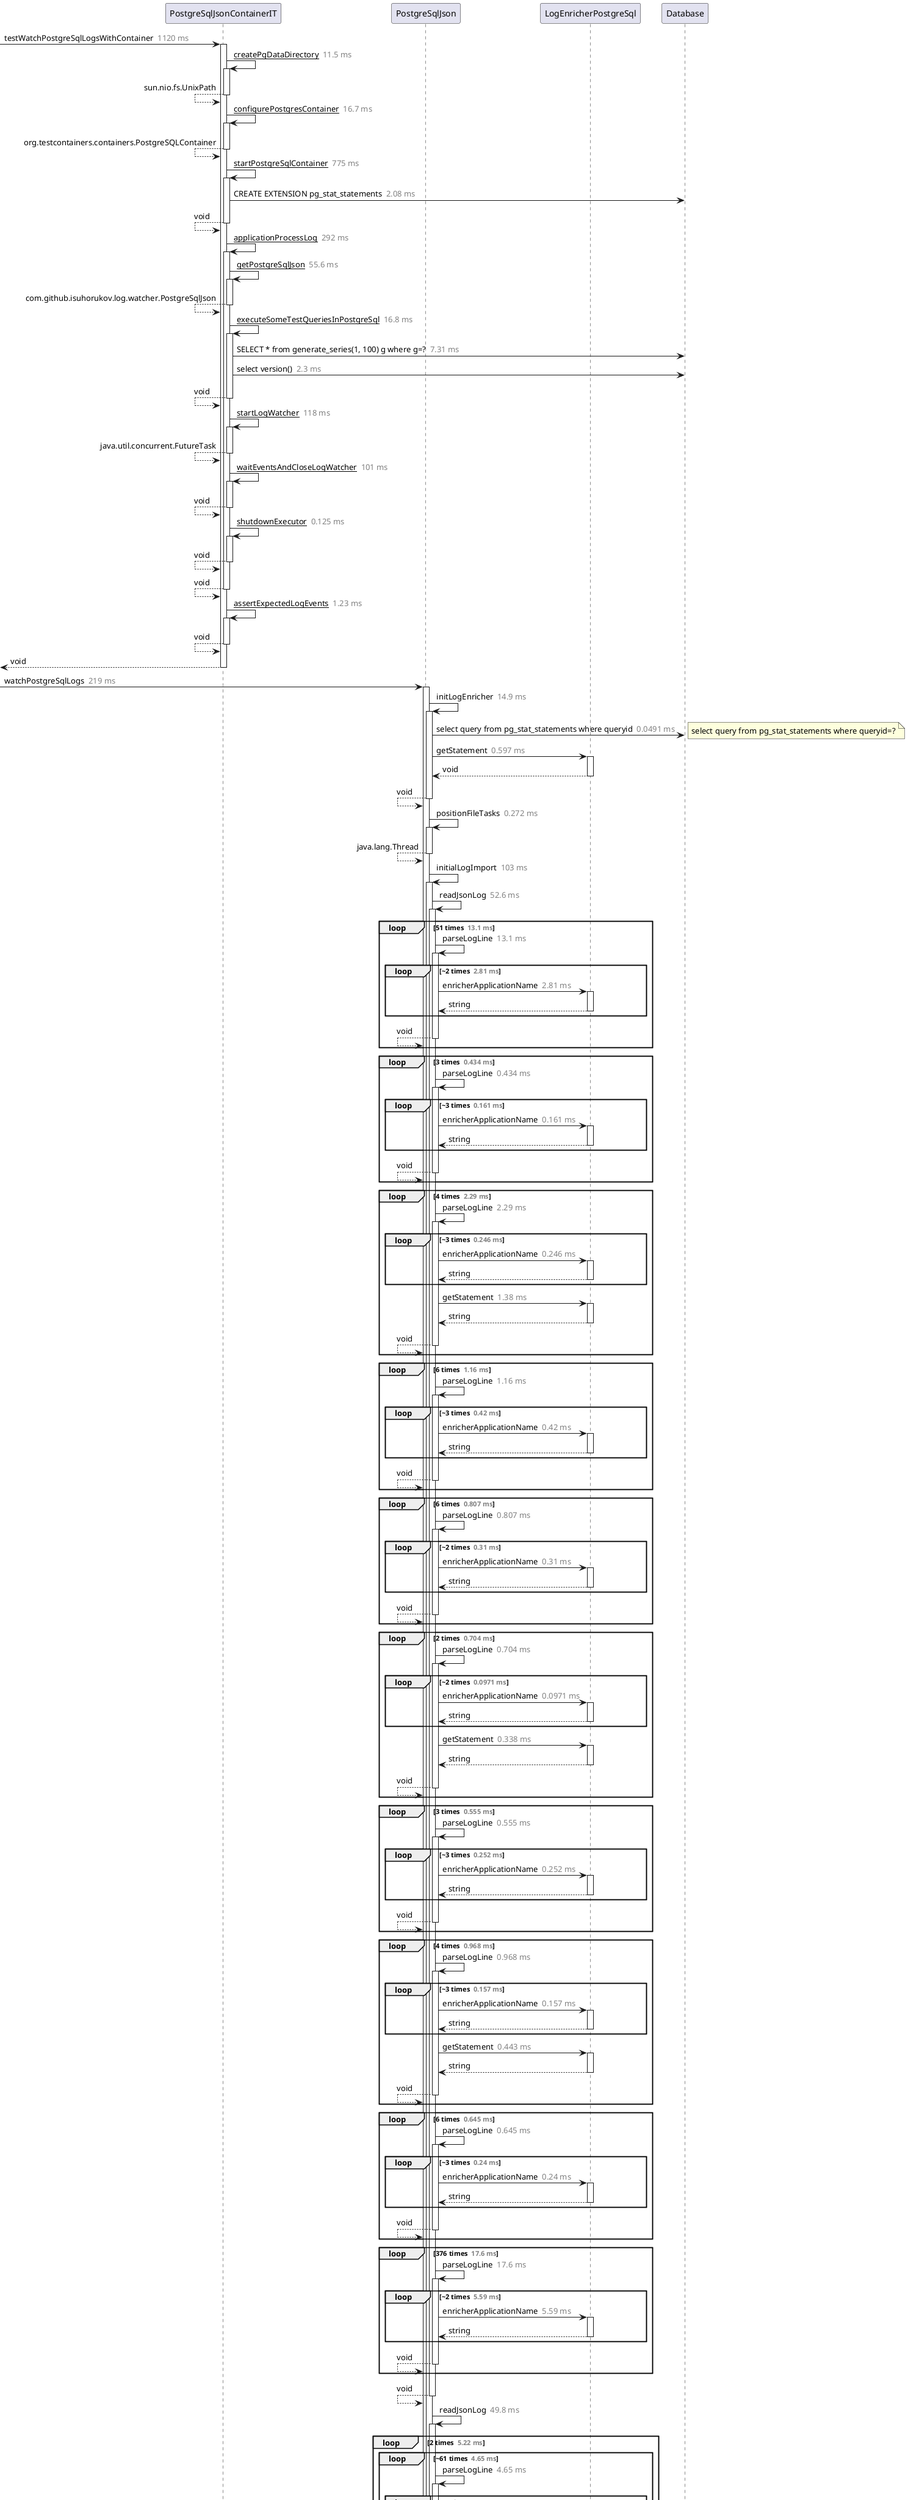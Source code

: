@startuml

participant PostgreSqlJsonContainerIT as "PostgreSqlJsonContainerIT"
participant PostgreSqlJson as "PostgreSqlJson"
participant LogEnricherPostgreSql as "LogEnricherPostgreSql"
participant Database as "Database"
  [->PostgreSqlJsonContainerIT: testWatchPostgreSqlLogsWithContainer <color:gray> 1120 ms</color>
  activate PostgreSqlJsonContainerIT
    PostgreSqlJsonContainerIT->PostgreSqlJsonContainerIT: <u>createPgDataDirectory</u> <color:gray> 11.5 ms</color>
    activate PostgreSqlJsonContainerIT
    PostgreSqlJsonContainerIT<--PostgreSqlJsonContainerIT: sun.nio.fs.UnixPath
    deactivate PostgreSqlJsonContainerIT
    PostgreSqlJsonContainerIT->PostgreSqlJsonContainerIT: <u>configurePostgresContainer</u> <color:gray> 16.7 ms</color>
    activate PostgreSqlJsonContainerIT
    PostgreSqlJsonContainerIT<--PostgreSqlJsonContainerIT: org.testcontainers.containers.PostgreSQLContainer
    deactivate PostgreSqlJsonContainerIT
    PostgreSqlJsonContainerIT->PostgreSqlJsonContainerIT: <u>startPostgreSqlContainer</u> <color:gray> 775 ms</color>
    activate PostgreSqlJsonContainerIT
      PostgreSqlJsonContainerIT->Database: CREATE EXTENSION pg_stat_statements <color:gray> 2.08 ms</color>
    PostgreSqlJsonContainerIT<--PostgreSqlJsonContainerIT: void
    deactivate PostgreSqlJsonContainerIT
    PostgreSqlJsonContainerIT->PostgreSqlJsonContainerIT: <u>applicationProcessLog</u> <color:gray> 292 ms</color>
    activate PostgreSqlJsonContainerIT
      PostgreSqlJsonContainerIT->PostgreSqlJsonContainerIT: <u>getPostgreSqlJson</u> <color:gray> 55.6 ms</color>
      activate PostgreSqlJsonContainerIT
      PostgreSqlJsonContainerIT<--PostgreSqlJsonContainerIT: com.github.isuhorukov.log.watcher.PostgreSqlJson
      deactivate PostgreSqlJsonContainerIT
      PostgreSqlJsonContainerIT->PostgreSqlJsonContainerIT: <u>executeSomeTestQueriesInPostgreSql</u> <color:gray> 16.8 ms</color>
      activate PostgreSqlJsonContainerIT
        PostgreSqlJsonContainerIT->Database: SELECT * from generate_series(1, 100) g where g=? <color:gray> 7.31 ms</color>
        PostgreSqlJsonContainerIT->Database: select version() <color:gray> 2.3 ms</color>
      PostgreSqlJsonContainerIT<--PostgreSqlJsonContainerIT: void
      deactivate PostgreSqlJsonContainerIT
      PostgreSqlJsonContainerIT->PostgreSqlJsonContainerIT: <u>startLogWatcher</u> <color:gray> 118 ms</color>
      activate PostgreSqlJsonContainerIT
      PostgreSqlJsonContainerIT<--PostgreSqlJsonContainerIT: java.util.concurrent.FutureTask
      deactivate PostgreSqlJsonContainerIT
      PostgreSqlJsonContainerIT->PostgreSqlJsonContainerIT: <u>waitEventsAndCloseLogWatcher</u> <color:gray> 101 ms</color>
      activate PostgreSqlJsonContainerIT
      PostgreSqlJsonContainerIT<--PostgreSqlJsonContainerIT: void
      deactivate PostgreSqlJsonContainerIT
      PostgreSqlJsonContainerIT->PostgreSqlJsonContainerIT: <u>shutdownExecutor</u> <color:gray> 0.125 ms</color>
      activate PostgreSqlJsonContainerIT
      PostgreSqlJsonContainerIT<--PostgreSqlJsonContainerIT: void
      deactivate PostgreSqlJsonContainerIT
    PostgreSqlJsonContainerIT<--PostgreSqlJsonContainerIT: void
    deactivate PostgreSqlJsonContainerIT
    PostgreSqlJsonContainerIT->PostgreSqlJsonContainerIT: <u>assertExpectedLogEvents</u> <color:gray> 1.23 ms</color>
    activate PostgreSqlJsonContainerIT
    PostgreSqlJsonContainerIT<--PostgreSqlJsonContainerIT: void
    deactivate PostgreSqlJsonContainerIT
  [<--PostgreSqlJsonContainerIT: void
  deactivate PostgreSqlJsonContainerIT
  [->PostgreSqlJson: watchPostgreSqlLogs <color:gray> 219 ms</color>
  activate PostgreSqlJson
    PostgreSqlJson->PostgreSqlJson: initLogEnricher <color:gray> 14.9 ms</color>
    activate PostgreSqlJson
      PostgreSqlJson->Database: select query from pg_stat_statements where queryid <color:gray> 0.0491 ms</color>
      Note right
select query from pg_stat_statements where queryid=?
      End note
      PostgreSqlJson->LogEnricherPostgreSql: getStatement <color:gray> 0.597 ms</color>
      activate LogEnricherPostgreSql
      PostgreSqlJson<--LogEnricherPostgreSql: void
      deactivate LogEnricherPostgreSql
    PostgreSqlJson<--PostgreSqlJson: void
    deactivate PostgreSqlJson
    PostgreSqlJson->PostgreSqlJson: positionFileTasks <color:gray> 0.272 ms</color>
    activate PostgreSqlJson
    PostgreSqlJson<--PostgreSqlJson: java.lang.Thread
    deactivate PostgreSqlJson
    PostgreSqlJson->PostgreSqlJson: initialLogImport <color:gray> 103 ms</color>
    activate PostgreSqlJson
      PostgreSqlJson->PostgreSqlJson: readJsonLog <color:gray> 52.6 ms</color>
      activate PostgreSqlJson
        Loop 51 times <color:gray> 13.1 ms</color>
          PostgreSqlJson->PostgreSqlJson: parseLogLine <color:gray> 13.1 ms</color>
          activate PostgreSqlJson
            Loop ~2 times <color:gray> 2.81 ms</color>
              PostgreSqlJson->LogEnricherPostgreSql: enricherApplicationName <color:gray> 2.81 ms</color>
              activate LogEnricherPostgreSql
              PostgreSqlJson<--LogEnricherPostgreSql: string
              deactivate LogEnricherPostgreSql
            End
          PostgreSqlJson<--PostgreSqlJson: void
          deactivate PostgreSqlJson
        End
        Loop 3 times <color:gray> 0.434 ms</color>
          PostgreSqlJson->PostgreSqlJson: parseLogLine <color:gray> 0.434 ms</color>
          activate PostgreSqlJson
            Loop ~3 times <color:gray> 0.161 ms</color>
              PostgreSqlJson->LogEnricherPostgreSql: enricherApplicationName <color:gray> 0.161 ms</color>
              activate LogEnricherPostgreSql
              PostgreSqlJson<--LogEnricherPostgreSql: string
              deactivate LogEnricherPostgreSql
            End
          PostgreSqlJson<--PostgreSqlJson: void
          deactivate PostgreSqlJson
        End
        Loop 4 times <color:gray> 2.29 ms</color>
          PostgreSqlJson->PostgreSqlJson: parseLogLine <color:gray> 2.29 ms</color>
          activate PostgreSqlJson
            Loop ~3 times <color:gray> 0.246 ms</color>
              PostgreSqlJson->LogEnricherPostgreSql: enricherApplicationName <color:gray> 0.246 ms</color>
              activate LogEnricherPostgreSql
              PostgreSqlJson<--LogEnricherPostgreSql: string
              deactivate LogEnricherPostgreSql
            End
            PostgreSqlJson->LogEnricherPostgreSql: getStatement <color:gray> 1.38 ms</color>
            activate LogEnricherPostgreSql
            PostgreSqlJson<--LogEnricherPostgreSql: string
            deactivate LogEnricherPostgreSql
          PostgreSqlJson<--PostgreSqlJson: void
          deactivate PostgreSqlJson
        End
        Loop 6 times <color:gray> 1.16 ms</color>
          PostgreSqlJson->PostgreSqlJson: parseLogLine <color:gray> 1.16 ms</color>
          activate PostgreSqlJson
            Loop ~3 times <color:gray> 0.42 ms</color>
              PostgreSqlJson->LogEnricherPostgreSql: enricherApplicationName <color:gray> 0.42 ms</color>
              activate LogEnricherPostgreSql
              PostgreSqlJson<--LogEnricherPostgreSql: string
              deactivate LogEnricherPostgreSql
            End
          PostgreSqlJson<--PostgreSqlJson: void
          deactivate PostgreSqlJson
        End
        Loop 6 times <color:gray> 0.807 ms</color>
          PostgreSqlJson->PostgreSqlJson: parseLogLine <color:gray> 0.807 ms</color>
          activate PostgreSqlJson
            Loop ~2 times <color:gray> 0.31 ms</color>
              PostgreSqlJson->LogEnricherPostgreSql: enricherApplicationName <color:gray> 0.31 ms</color>
              activate LogEnricherPostgreSql
              PostgreSqlJson<--LogEnricherPostgreSql: string
              deactivate LogEnricherPostgreSql
            End
          PostgreSqlJson<--PostgreSqlJson: void
          deactivate PostgreSqlJson
        End
        Loop 2 times <color:gray> 0.704 ms</color>
          PostgreSqlJson->PostgreSqlJson: parseLogLine <color:gray> 0.704 ms</color>
          activate PostgreSqlJson
            Loop ~2 times <color:gray> 0.0971 ms</color>
              PostgreSqlJson->LogEnricherPostgreSql: enricherApplicationName <color:gray> 0.0971 ms</color>
              activate LogEnricherPostgreSql
              PostgreSqlJson<--LogEnricherPostgreSql: string
              deactivate LogEnricherPostgreSql
            End
            PostgreSqlJson->LogEnricherPostgreSql: getStatement <color:gray> 0.338 ms</color>
            activate LogEnricherPostgreSql
            PostgreSqlJson<--LogEnricherPostgreSql: string
            deactivate LogEnricherPostgreSql
          PostgreSqlJson<--PostgreSqlJson: void
          deactivate PostgreSqlJson
        End
        Loop 3 times <color:gray> 0.555 ms</color>
          PostgreSqlJson->PostgreSqlJson: parseLogLine <color:gray> 0.555 ms</color>
          activate PostgreSqlJson
            Loop ~3 times <color:gray> 0.252 ms</color>
              PostgreSqlJson->LogEnricherPostgreSql: enricherApplicationName <color:gray> 0.252 ms</color>
              activate LogEnricherPostgreSql
              PostgreSqlJson<--LogEnricherPostgreSql: string
              deactivate LogEnricherPostgreSql
            End
          PostgreSqlJson<--PostgreSqlJson: void
          deactivate PostgreSqlJson
        End
        Loop 4 times <color:gray> 0.968 ms</color>
          PostgreSqlJson->PostgreSqlJson: parseLogLine <color:gray> 0.968 ms</color>
          activate PostgreSqlJson
            Loop ~3 times <color:gray> 0.157 ms</color>
              PostgreSqlJson->LogEnricherPostgreSql: enricherApplicationName <color:gray> 0.157 ms</color>
              activate LogEnricherPostgreSql
              PostgreSqlJson<--LogEnricherPostgreSql: string
              deactivate LogEnricherPostgreSql
            End
            PostgreSqlJson->LogEnricherPostgreSql: getStatement <color:gray> 0.443 ms</color>
            activate LogEnricherPostgreSql
            PostgreSqlJson<--LogEnricherPostgreSql: string
            deactivate LogEnricherPostgreSql
          PostgreSqlJson<--PostgreSqlJson: void
          deactivate PostgreSqlJson
        End
        Loop 6 times <color:gray> 0.645 ms</color>
          PostgreSqlJson->PostgreSqlJson: parseLogLine <color:gray> 0.645 ms</color>
          activate PostgreSqlJson
            Loop ~3 times <color:gray> 0.24 ms</color>
              PostgreSqlJson->LogEnricherPostgreSql: enricherApplicationName <color:gray> 0.24 ms</color>
              activate LogEnricherPostgreSql
              PostgreSqlJson<--LogEnricherPostgreSql: string
              deactivate LogEnricherPostgreSql
            End
          PostgreSqlJson<--PostgreSqlJson: void
          deactivate PostgreSqlJson
        End
        Loop 376 times <color:gray> 17.6 ms</color>
          PostgreSqlJson->PostgreSqlJson: parseLogLine <color:gray> 17.6 ms</color>
          activate PostgreSqlJson
            Loop ~2 times <color:gray> 5.59 ms</color>
              PostgreSqlJson->LogEnricherPostgreSql: enricherApplicationName <color:gray> 5.59 ms</color>
              activate LogEnricherPostgreSql
              PostgreSqlJson<--LogEnricherPostgreSql: string
              deactivate LogEnricherPostgreSql
            End
          PostgreSqlJson<--PostgreSqlJson: void
          deactivate PostgreSqlJson
        End
      PostgreSqlJson<--PostgreSqlJson: void
      deactivate PostgreSqlJson
      PostgreSqlJson->PostgreSqlJson: readJsonLog <color:gray> 49.8 ms</color>
      activate PostgreSqlJson
        Loop 2 times <color:gray> 5.22 ms</color>
          Loop ~61 times <color:gray> 4.65 ms</color>
            PostgreSqlJson->PostgreSqlJson: parseLogLine <color:gray> 4.65 ms</color>
            activate PostgreSqlJson
              Loop ~2 times <color:gray> 2.51 ms</color>
                PostgreSqlJson->LogEnricherPostgreSql: enricherApplicationName <color:gray> 2.51 ms</color>
                activate LogEnricherPostgreSql
                PostgreSqlJson<--LogEnricherPostgreSql: string
                deactivate LogEnricherPostgreSql
              End
            PostgreSqlJson<--PostgreSqlJson: void
            deactivate PostgreSqlJson
          End
          Loop ~2 times <color:gray> 0.566 ms</color>
            PostgreSqlJson->PostgreSqlJson: parseLogLine <color:gray> 0.566 ms</color>
            activate PostgreSqlJson
              Loop ~2 times <color:gray> 0.0473 ms</color>
                PostgreSqlJson->LogEnricherPostgreSql: enricherApplicationName <color:gray> 0.0473 ms</color>
                activate LogEnricherPostgreSql
                PostgreSqlJson<--LogEnricherPostgreSql: string
                deactivate LogEnricherPostgreSql
              End
              PostgreSqlJson->LogEnricherPostgreSql: getStatement <color:gray> 0.343 ms</color>
              activate LogEnricherPostgreSql
              PostgreSqlJson<--LogEnricherPostgreSql: string
              deactivate LogEnricherPostgreSql
            PostgreSqlJson<--PostgreSqlJson: void
            deactivate PostgreSqlJson
          End
        End
        Loop 2 times <color:gray> 0.0903 ms</color>
          PostgreSqlJson->PostgreSqlJson: parseLogLine <color:gray> 0.0903 ms</color>
          activate PostgreSqlJson
            Loop ~2 times <color:gray> 0.0309 ms</color>
              PostgreSqlJson->LogEnricherPostgreSql: enricherApplicationName <color:gray> 0.0309 ms</color>
              activate LogEnricherPostgreSql
              PostgreSqlJson<--LogEnricherPostgreSql: string
              deactivate LogEnricherPostgreSql
            End
          PostgreSqlJson<--PostgreSqlJson: void
          deactivate PostgreSqlJson
        End
        Loop 2 times <color:gray> 1.75 ms</color>
          Loop ~4 times <color:gray> 0.291 ms</color>
            PostgreSqlJson->PostgreSqlJson: parseLogLine <color:gray> 0.291 ms</color>
            activate PostgreSqlJson
              Loop ~3 times <color:gray> 0.104 ms</color>
                PostgreSqlJson->LogEnricherPostgreSql: enricherApplicationName <color:gray> 0.104 ms</color>
                activate LogEnricherPostgreSql
                PostgreSqlJson<--LogEnricherPostgreSql: string
                deactivate LogEnricherPostgreSql
              End
            PostgreSqlJson<--PostgreSqlJson: void
            deactivate PostgreSqlJson
          End
          Loop ~2 times <color:gray> 1.46 ms</color>
            PostgreSqlJson->PostgreSqlJson: parseLogLine <color:gray> 1.46 ms</color>
            activate PostgreSqlJson
              Loop ~3 times <color:gray> 0.181 ms</color>
                PostgreSqlJson->LogEnricherPostgreSql: enricherApplicationName <color:gray> 0.181 ms</color>
                activate LogEnricherPostgreSql
                PostgreSqlJson<--LogEnricherPostgreSql: string
                deactivate LogEnricherPostgreSql
              End
              PostgreSqlJson->LogEnricherPostgreSql: getStatement <color:gray> 0.814 ms</color>
              activate LogEnricherPostgreSql
              PostgreSqlJson<--LogEnricherPostgreSql: string
              deactivate LogEnricherPostgreSql
            PostgreSqlJson<--PostgreSqlJson: void
            deactivate PostgreSqlJson
          End
        End
        Loop 6 times <color:gray> 0.229 ms</color>
          PostgreSqlJson->PostgreSqlJson: parseLogLine <color:gray> 0.229 ms</color>
          activate PostgreSqlJson
            Loop ~3 times <color:gray> 0.0854 ms</color>
              PostgreSqlJson->LogEnricherPostgreSql: enricherApplicationName <color:gray> 0.0854 ms</color>
              activate LogEnricherPostgreSql
              PostgreSqlJson<--LogEnricherPostgreSql: string
              deactivate LogEnricherPostgreSql
            End
          PostgreSqlJson<--PostgreSqlJson: void
          deactivate PostgreSqlJson
        End
        Loop 3 times <color:gray> 1.81 ms</color>
          Loop ~6 times <color:gray> 0.482 ms</color>
            PostgreSqlJson->PostgreSqlJson: parseLogLine <color:gray> 0.482 ms</color>
            activate PostgreSqlJson
              Loop ~2 times <color:gray> 0.171 ms</color>
                PostgreSqlJson->LogEnricherPostgreSql: enricherApplicationName <color:gray> 0.171 ms</color>
                activate LogEnricherPostgreSql
                PostgreSqlJson<--LogEnricherPostgreSql: string
                deactivate LogEnricherPostgreSql
              End
            PostgreSqlJson<--PostgreSqlJson: void
            deactivate PostgreSqlJson
          End
          Loop ~7 times <color:gray> 1.33 ms</color>
            PostgreSqlJson->PostgreSqlJson: parseLogLine <color:gray> 1.33 ms</color>
            activate PostgreSqlJson
              Loop ~2 times <color:gray> 0.137 ms</color>
                PostgreSqlJson->LogEnricherPostgreSql: enricherApplicationName <color:gray> 0.137 ms</color>
                activate LogEnricherPostgreSql
                PostgreSqlJson<--LogEnricherPostgreSql: string
                deactivate LogEnricherPostgreSql
              End
              PostgreSqlJson->LogEnricherPostgreSql: getStatement <color:gray> 0.77 ms</color>
              activate LogEnricherPostgreSql
              PostgreSqlJson<--LogEnricherPostgreSql: void
              deactivate LogEnricherPostgreSql
            PostgreSqlJson<--PostgreSqlJson: void
            deactivate PostgreSqlJson
          End
        End
        Loop 2 times <color:gray> 0.0737 ms</color>
          PostgreSqlJson->PostgreSqlJson: parseLogLine <color:gray> 0.0737 ms</color>
          activate PostgreSqlJson
            Loop ~2 times <color:gray> 0.0219 ms</color>
              PostgreSqlJson->LogEnricherPostgreSql: enricherApplicationName <color:gray> 0.0219 ms</color>
              activate LogEnricherPostgreSql
              PostgreSqlJson<--LogEnricherPostgreSql: string
              deactivate LogEnricherPostgreSql
            End
          PostgreSqlJson<--PostgreSqlJson: void
          deactivate PostgreSqlJson
        End
        Loop 6 times <color:gray> 3.76 ms</color>
          Loop ~4 times <color:gray> 1.27 ms</color>
            PostgreSqlJson->PostgreSqlJson: parseLogLine <color:gray> 1.27 ms</color>
            activate PostgreSqlJson
              Loop ~3 times <color:gray> 0.421 ms</color>
                PostgreSqlJson->LogEnricherPostgreSql: enricherApplicationName <color:gray> 0.421 ms</color>
                activate LogEnricherPostgreSql
                PostgreSqlJson<--LogEnricherPostgreSql: string
                deactivate LogEnricherPostgreSql
              End
            PostgreSqlJson<--PostgreSqlJson: void
            deactivate PostgreSqlJson
          End
          Loop ~3 times <color:gray> 2.49 ms</color>
            PostgreSqlJson->PostgreSqlJson: parseLogLine <color:gray> 2.49 ms</color>
            activate PostgreSqlJson
              Loop ~3 times <color:gray> 0.263 ms</color>
                PostgreSqlJson->LogEnricherPostgreSql: enricherApplicationName <color:gray> 0.263 ms</color>
                activate LogEnricherPostgreSql
                PostgreSqlJson<--LogEnricherPostgreSql: string
                deactivate LogEnricherPostgreSql
              End
              PostgreSqlJson->LogEnricherPostgreSql: getStatement <color:gray> 1.38 ms</color>
              activate LogEnricherPostgreSql
              PostgreSqlJson<--LogEnricherPostgreSql: string
              deactivate LogEnricherPostgreSql
            PostgreSqlJson<--PostgreSqlJson: void
            deactivate PostgreSqlJson
          End
        End
        Loop 5 times <color:gray> 1.56 ms</color>
          Loop ~5 times <color:gray> 0.902 ms</color>
            PostgreSqlJson->PostgreSqlJson: parseLogLine <color:gray> 0.902 ms</color>
            activate PostgreSqlJson
              Loop ~3 times <color:gray> 0.281 ms</color>
                PostgreSqlJson->LogEnricherPostgreSql: enricherApplicationName <color:gray> 0.281 ms</color>
                activate LogEnricherPostgreSql
                PostgreSqlJson<--LogEnricherPostgreSql: string
                deactivate LogEnricherPostgreSql
              End
            PostgreSqlJson<--PostgreSqlJson: void
            deactivate PostgreSqlJson
          End
          PostgreSqlJson->PostgreSqlJson: parseLogLine <color:gray> 0.663 ms</color>
          activate PostgreSqlJson
            Loop ~3 times <color:gray> 0.0567 ms</color>
              PostgreSqlJson->LogEnricherPostgreSql: enricherApplicationName <color:gray> 0.0567 ms</color>
              activate LogEnricherPostgreSql
              PostgreSqlJson<--LogEnricherPostgreSql: string
              deactivate LogEnricherPostgreSql
            End
            PostgreSqlJson->LogEnricherPostgreSql: getStatement <color:gray> 0.394 ms</color>
            activate LogEnricherPostgreSql
            PostgreSqlJson<--LogEnricherPostgreSql: string
            deactivate LogEnricherPostgreSql
          PostgreSqlJson<--PostgreSqlJson: void
          deactivate PostgreSqlJson
        End
        Loop 11 times <color:gray> 0.375 ms</color>
          PostgreSqlJson->PostgreSqlJson: parseLogLine <color:gray> 0.375 ms</color>
          activate PostgreSqlJson
            Loop ~3 times <color:gray> 0.12 ms</color>
              PostgreSqlJson->LogEnricherPostgreSql: enricherApplicationName <color:gray> 0.12 ms</color>
              activate LogEnricherPostgreSql
              PostgreSqlJson<--LogEnricherPostgreSql: string
              deactivate LogEnricherPostgreSql
            End
          PostgreSqlJson<--PostgreSqlJson: void
          deactivate PostgreSqlJson
        End
        Loop 16 times <color:gray> 0.405 ms</color>
          PostgreSqlJson->PostgreSqlJson: parseLogLine <color:gray> 0.405 ms</color>
          activate PostgreSqlJson
            Loop ~2 times <color:gray> 0.132 ms</color>
              PostgreSqlJson->LogEnricherPostgreSql: enricherApplicationName <color:gray> 0.132 ms</color>
              activate LogEnricherPostgreSql
              PostgreSqlJson<--LogEnricherPostgreSql: string
              deactivate LogEnricherPostgreSql
            End
          PostgreSqlJson<--PostgreSqlJson: void
          deactivate PostgreSqlJson
        End
        Loop 2 times <color:gray> 0.279 ms</color>
          PostgreSqlJson->PostgreSqlJson: parseLogLine <color:gray> 0.279 ms</color>
          activate PostgreSqlJson
            Loop ~2 times <color:gray> 0.0218 ms</color>
              PostgreSqlJson->LogEnricherPostgreSql: enricherApplicationName <color:gray> 0.0218 ms</color>
              activate LogEnricherPostgreSql
              PostgreSqlJson<--LogEnricherPostgreSql: string
              deactivate LogEnricherPostgreSql
            End
            PostgreSqlJson->LogEnricherPostgreSql: getStatement <color:gray> 0.18 ms</color>
            activate LogEnricherPostgreSql
            PostgreSqlJson<--LogEnricherPostgreSql: string
            deactivate LogEnricherPostgreSql
          PostgreSqlJson<--PostgreSqlJson: void
          deactivate PostgreSqlJson
        End
        Loop 7 times <color:gray> 0.342 ms</color>
          PostgreSqlJson->PostgreSqlJson: parseLogLine <color:gray> 0.342 ms</color>
          activate PostgreSqlJson
            Loop ~2 times <color:gray> 0.111 ms</color>
              PostgreSqlJson->LogEnricherPostgreSql: enricherApplicationName <color:gray> 0.111 ms</color>
              activate LogEnricherPostgreSql
              PostgreSqlJson<--LogEnricherPostgreSql: string
              deactivate LogEnricherPostgreSql
            End
          PostgreSqlJson<--PostgreSqlJson: void
          deactivate PostgreSqlJson
        End
      PostgreSqlJson<--PostgreSqlJson: void
      deactivate PostgreSqlJson
    PostgreSqlJson<--PostgreSqlJson: void
    deactivate PostgreSqlJson
    PostgreSqlJson->PostgreSqlJson: registerWatchEvent <color:gray> 0.143 ms</color>
    activate PostgreSqlJson
    PostgreSqlJson<--PostgreSqlJson: void
    deactivate PostgreSqlJson
  [<--PostgreSqlJson: <i>exception!</i>
  deactivate PostgreSqlJson
@enduml